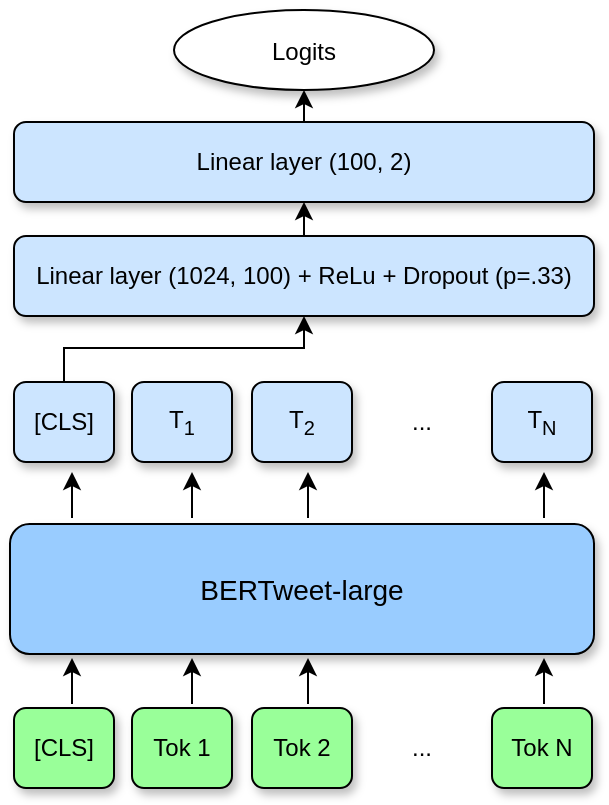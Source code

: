 <mxfile version="17.4.6" type="device"><diagram id="FoGJoFUqvwI7du_EIIog" name="Page-1"><mxGraphModel dx="1127" dy="658" grid="0" gridSize="10" guides="1" tooltips="1" connect="1" arrows="1" fold="1" page="0" pageScale="1" pageWidth="850" pageHeight="1100" math="0" shadow="0"><root><mxCell id="0"/><mxCell id="1" parent="0"/><mxCell id="Neubkx_Dgfgu9mwPYC-C-4" value="[CLS]" style="text;html=1;strokeColor=default;fillColor=#99FF99;align=center;verticalAlign=middle;whiteSpace=wrap;rounded=1;labelBackgroundColor=none;shadow=1;" parent="1" vertex="1"><mxGeometry x="230" y="630" width="50" height="40" as="geometry"/></mxCell><mxCell id="Neubkx_Dgfgu9mwPYC-C-6" value="Tok 1" style="text;html=1;strokeColor=default;fillColor=#99FF99;align=center;verticalAlign=middle;whiteSpace=wrap;rounded=1;labelBackgroundColor=none;shadow=1;" parent="1" vertex="1"><mxGeometry x="289" y="630" width="50" height="40" as="geometry"/></mxCell><mxCell id="Neubkx_Dgfgu9mwPYC-C-7" value="Tok 2" style="text;html=1;strokeColor=default;fillColor=#99FF99;align=center;verticalAlign=middle;whiteSpace=wrap;rounded=1;labelBackgroundColor=none;shadow=1;" parent="1" vertex="1"><mxGeometry x="349" y="630" width="50" height="40" as="geometry"/></mxCell><mxCell id="Neubkx_Dgfgu9mwPYC-C-8" value="Tok N" style="text;html=1;strokeColor=default;fillColor=#99FF99;align=center;verticalAlign=middle;whiteSpace=wrap;rounded=1;labelBackgroundColor=none;shadow=1;" parent="1" vertex="1"><mxGeometry x="469" y="630" width="50" height="40" as="geometry"/></mxCell><mxCell id="Neubkx_Dgfgu9mwPYC-C-10" value="..." style="text;html=1;strokeColor=none;fillColor=none;align=center;verticalAlign=middle;whiteSpace=wrap;rounded=0;labelBackgroundColor=none;shadow=1;" parent="1" vertex="1"><mxGeometry x="409" y="630" width="50" height="40" as="geometry"/></mxCell><mxCell id="Neubkx_Dgfgu9mwPYC-C-11" value="&lt;font style=&quot;font-size: 14px&quot;&gt;BERTweet-large&lt;/font&gt;" style="text;html=1;strokeColor=default;fillColor=#99CCFF;align=center;verticalAlign=middle;whiteSpace=wrap;rounded=1;labelBackgroundColor=none;shadow=1;" parent="1" vertex="1"><mxGeometry x="228" y="538" width="292" height="65" as="geometry"/></mxCell><mxCell id="Neubkx_Dgfgu9mwPYC-C-12" value="[CLS]" style="text;html=1;strokeColor=default;fillColor=#CCE5FF;align=center;verticalAlign=middle;whiteSpace=wrap;rounded=1;labelBackgroundColor=none;shadow=1;" parent="1" vertex="1"><mxGeometry x="230" y="467" width="50" height="40" as="geometry"/></mxCell><mxCell id="Neubkx_Dgfgu9mwPYC-C-13" value="T&lt;sub&gt;1&lt;/sub&gt;" style="text;html=1;strokeColor=default;fillColor=#CCE5FF;align=center;verticalAlign=middle;whiteSpace=wrap;rounded=1;labelBackgroundColor=none;shadow=1;" parent="1" vertex="1"><mxGeometry x="289" y="467" width="50" height="40" as="geometry"/></mxCell><mxCell id="Neubkx_Dgfgu9mwPYC-C-14" value="T&lt;sub&gt;2&lt;/sub&gt;" style="text;html=1;strokeColor=default;fillColor=#CCE5FF;align=center;verticalAlign=middle;whiteSpace=wrap;rounded=1;labelBackgroundColor=none;shadow=1;" parent="1" vertex="1"><mxGeometry x="349" y="467" width="50" height="40" as="geometry"/></mxCell><mxCell id="Neubkx_Dgfgu9mwPYC-C-15" value="T&lt;sub&gt;N&lt;/sub&gt;" style="text;html=1;strokeColor=default;fillColor=#CCE5FF;align=center;verticalAlign=middle;whiteSpace=wrap;rounded=1;labelBackgroundColor=none;shadow=1;" parent="1" vertex="1"><mxGeometry x="469" y="467" width="50" height="40" as="geometry"/></mxCell><mxCell id="Neubkx_Dgfgu9mwPYC-C-17" value="..." style="text;html=1;strokeColor=none;fillColor=none;align=center;verticalAlign=middle;whiteSpace=wrap;rounded=1;labelBackgroundColor=none;shadow=1;" parent="1" vertex="1"><mxGeometry x="409" y="467" width="50" height="40" as="geometry"/></mxCell><mxCell id="Neubkx_Dgfgu9mwPYC-C-19" value="" style="endArrow=classic;html=1;rounded=0;fontSize=14;strokeWidth=1;shadow=0;" parent="1" edge="1"><mxGeometry width="50" height="50" relative="1" as="geometry"><mxPoint x="259" y="628" as="sourcePoint"/><mxPoint x="259" y="605" as="targetPoint"/></mxGeometry></mxCell><mxCell id="Neubkx_Dgfgu9mwPYC-C-23" value="" style="endArrow=classic;html=1;rounded=0;fontSize=14;strokeWidth=1;shadow=0;" parent="1" edge="1"><mxGeometry width="50" height="50" relative="1" as="geometry"><mxPoint x="319" y="628" as="sourcePoint"/><mxPoint x="319" y="605" as="targetPoint"/></mxGeometry></mxCell><mxCell id="Neubkx_Dgfgu9mwPYC-C-24" value="" style="endArrow=classic;html=1;rounded=0;fontSize=14;strokeWidth=1;shadow=0;" parent="1" edge="1"><mxGeometry width="50" height="50" relative="1" as="geometry"><mxPoint x="377" y="628" as="sourcePoint"/><mxPoint x="377" y="605" as="targetPoint"/></mxGeometry></mxCell><mxCell id="Neubkx_Dgfgu9mwPYC-C-25" value="" style="endArrow=classic;html=1;rounded=0;fontSize=14;strokeWidth=1;shadow=0;" parent="1" edge="1"><mxGeometry width="50" height="50" relative="1" as="geometry"><mxPoint x="495" y="628" as="sourcePoint"/><mxPoint x="495" y="605" as="targetPoint"/></mxGeometry></mxCell><mxCell id="Neubkx_Dgfgu9mwPYC-C-26" value="" style="endArrow=classic;html=1;rounded=0;fontSize=14;strokeWidth=1;" parent="1" edge="1"><mxGeometry width="50" height="50" relative="1" as="geometry"><mxPoint x="259" y="535" as="sourcePoint"/><mxPoint x="259" y="512" as="targetPoint"/></mxGeometry></mxCell><mxCell id="Neubkx_Dgfgu9mwPYC-C-27" value="" style="endArrow=classic;html=1;rounded=0;fontSize=14;strokeWidth=1;" parent="1" edge="1"><mxGeometry width="50" height="50" relative="1" as="geometry"><mxPoint x="319" y="535" as="sourcePoint"/><mxPoint x="319" y="512" as="targetPoint"/></mxGeometry></mxCell><mxCell id="Neubkx_Dgfgu9mwPYC-C-28" value="" style="endArrow=classic;html=1;rounded=0;fontSize=14;strokeWidth=1;" parent="1" edge="1"><mxGeometry width="50" height="50" relative="1" as="geometry"><mxPoint x="377" y="535" as="sourcePoint"/><mxPoint x="377" y="512" as="targetPoint"/></mxGeometry></mxCell><mxCell id="Neubkx_Dgfgu9mwPYC-C-29" value="" style="endArrow=classic;html=1;rounded=0;fontSize=14;strokeWidth=1;" parent="1" edge="1"><mxGeometry width="50" height="50" relative="1" as="geometry"><mxPoint x="495" y="535" as="sourcePoint"/><mxPoint x="495" y="512" as="targetPoint"/></mxGeometry></mxCell><mxCell id="Neubkx_Dgfgu9mwPYC-C-30" value="Linear layer (1024, 100) + ReLu + Dropout (p=.33)" style="text;html=1;strokeColor=default;fillColor=#CCE5FF;align=center;verticalAlign=middle;whiteSpace=wrap;rounded=1;labelBackgroundColor=none;glass=0;sketch=0;shadow=1;" parent="1" vertex="1"><mxGeometry x="230" y="394" width="290" height="40" as="geometry"/></mxCell><mxCell id="Neubkx_Dgfgu9mwPYC-C-31" value="Linear layer (100, 2)" style="text;html=1;strokeColor=default;fillColor=#CCE5FF;align=center;verticalAlign=middle;whiteSpace=wrap;rounded=1;labelBackgroundColor=none;glass=0;sketch=0;shadow=1;" parent="1" vertex="1"><mxGeometry x="230" y="337" width="290" height="40" as="geometry"/></mxCell><mxCell id="Neubkx_Dgfgu9mwPYC-C-36" value="&lt;font style=&quot;font-size: 12px&quot;&gt;Logits&lt;/font&gt;" style="ellipse;whiteSpace=wrap;html=1;rounded=1;shadow=1;labelBackgroundColor=none;fontSize=14;strokeColor=default;fillColor=default;" parent="1" vertex="1"><mxGeometry x="310" y="281" width="130" height="40" as="geometry"/></mxCell><mxCell id="Neubkx_Dgfgu9mwPYC-C-37" value="" style="endArrow=classic;html=1;rounded=0;fontSize=14;strokeWidth=1;entryX=0.5;entryY=1;entryDx=0;entryDy=0;exitX=0.5;exitY=0;exitDx=0;exitDy=0;" parent="1" source="Neubkx_Dgfgu9mwPYC-C-12" target="Neubkx_Dgfgu9mwPYC-C-30" edge="1"><mxGeometry width="50" height="50" relative="1" as="geometry"><mxPoint x="259" y="464" as="sourcePoint"/><mxPoint x="259" y="441" as="targetPoint"/><Array as="points"><mxPoint x="255" y="450"/><mxPoint x="375" y="450"/></Array></mxGeometry></mxCell><mxCell id="Neubkx_Dgfgu9mwPYC-C-41" value="" style="endArrow=classic;html=1;rounded=0;fontSize=14;strokeWidth=1;exitX=0.5;exitY=0;exitDx=0;exitDy=0;" parent="1" source="Neubkx_Dgfgu9mwPYC-C-30" target="Neubkx_Dgfgu9mwPYC-C-31" edge="1"><mxGeometry width="50" height="50" relative="1" as="geometry"><mxPoint x="376" y="400" as="sourcePoint"/><mxPoint x="376" y="370" as="targetPoint"/></mxGeometry></mxCell><mxCell id="Neubkx_Dgfgu9mwPYC-C-42" value="" style="endArrow=classic;html=1;rounded=0;fontSize=14;strokeWidth=1;exitX=0.5;exitY=0;exitDx=0;exitDy=0;entryX=0.5;entryY=1;entryDx=0;entryDy=0;" parent="1" source="Neubkx_Dgfgu9mwPYC-C-31" target="Neubkx_Dgfgu9mwPYC-C-36" edge="1"><mxGeometry width="50" height="50" relative="1" as="geometry"><mxPoint x="376" y="336.0" as="sourcePoint"/><mxPoint x="376" y="313" as="targetPoint"/></mxGeometry></mxCell></root></mxGraphModel></diagram></mxfile>